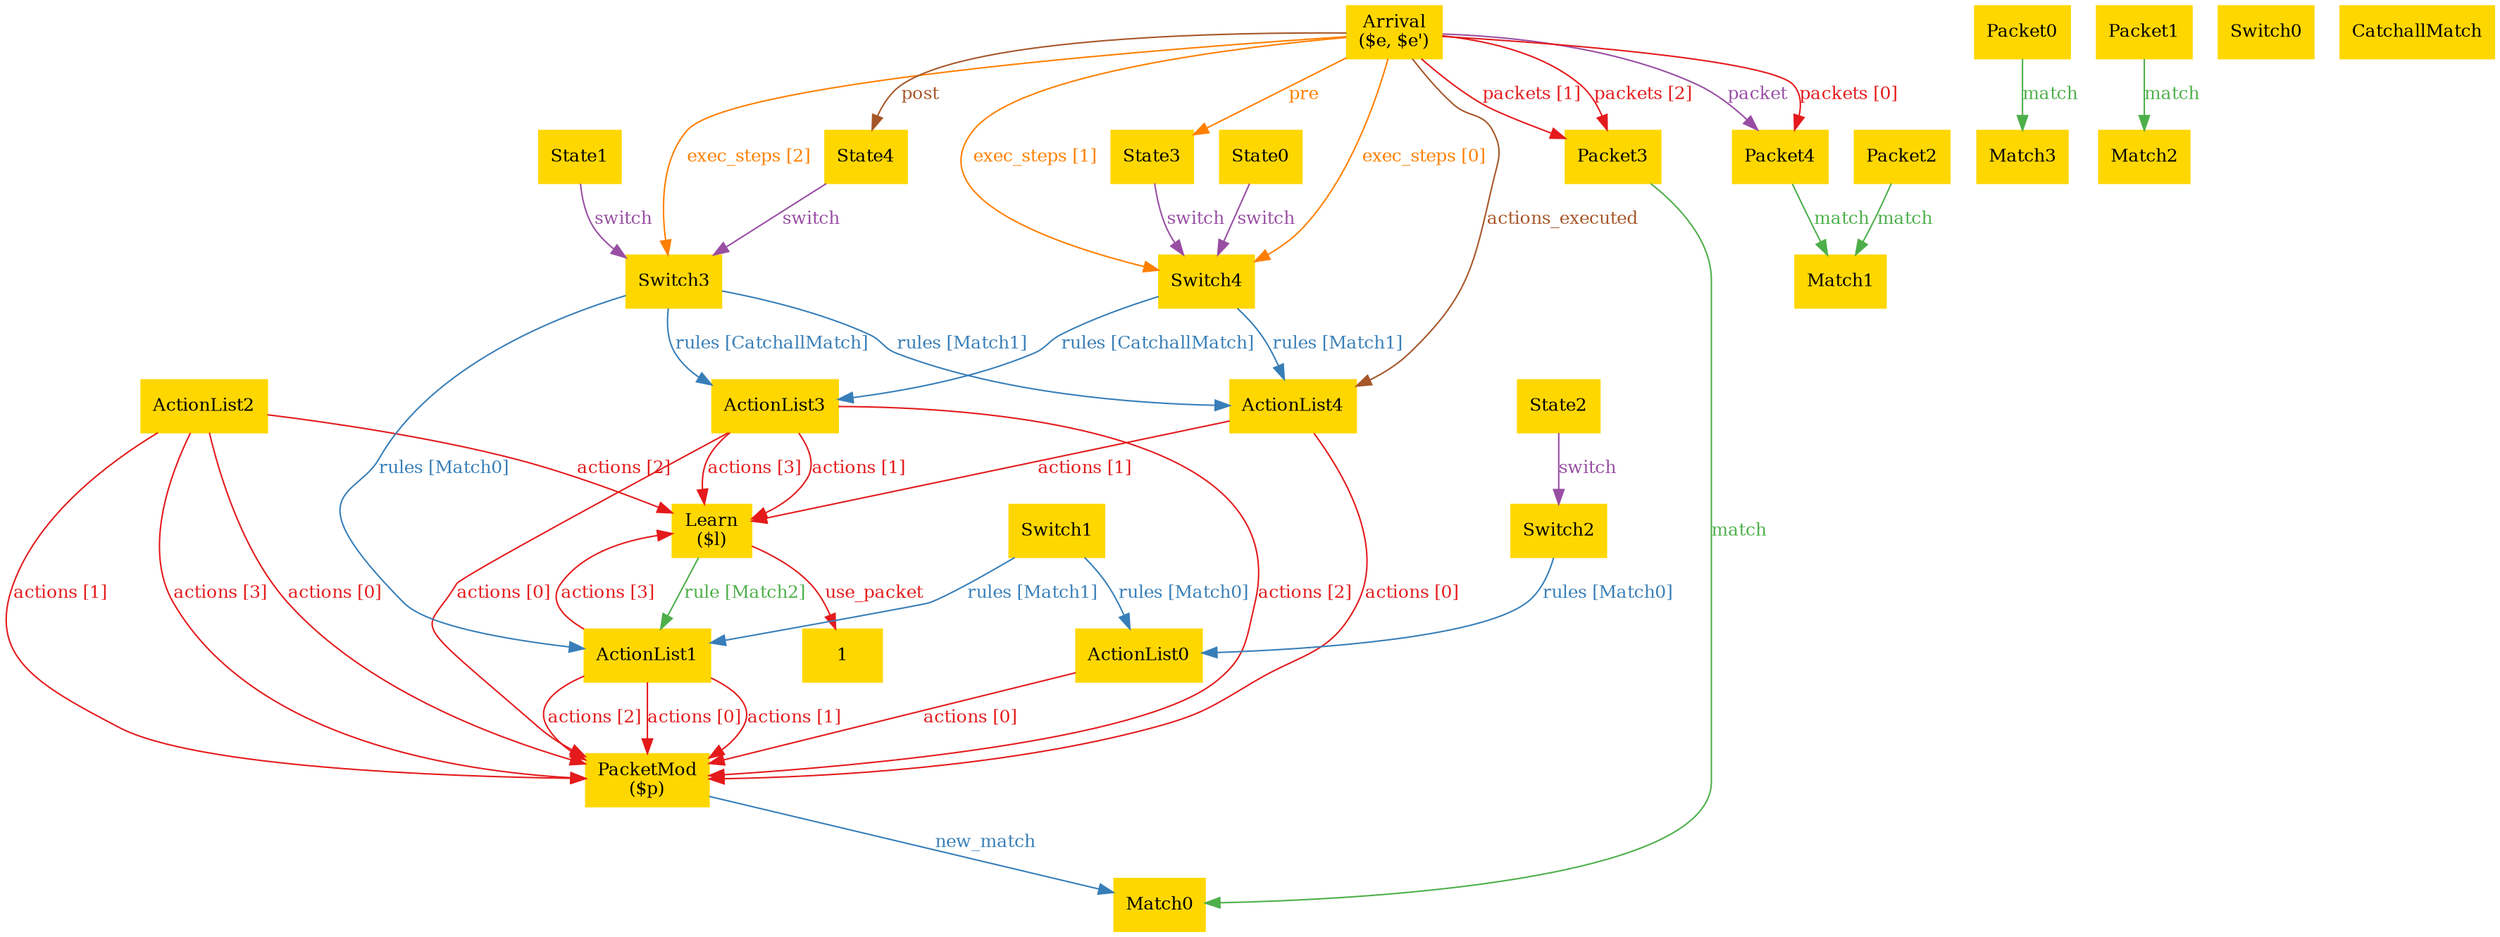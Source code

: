 digraph "graph" {
graph [fontsize=12]
node [fontsize=12]
edge [fontsize=12]
rankdir=TB;
"N5" -> "N4" [uuid = "<ActionList0, 0, PacketMod>", color = "#e41a1c", fontcolor = "#e41a1c", style = "solid", label = "actions [0]", dir = "forward", weight = "1"]
"N16" -> "N4" [uuid = "<ActionList1, 0, PacketMod>", color = "#e41a1c", fontcolor = "#e41a1c", style = "solid", label = "actions [0]", dir = "forward", weight = "1"]
"N16" -> "N4" [uuid = "<ActionList1, 1, PacketMod>", color = "#e41a1c", fontcolor = "#e41a1c", style = "solid", label = "actions [1]", dir = "forward", weight = "1"]
"N16" -> "N4" [uuid = "<ActionList1, 2, PacketMod>", color = "#e41a1c", fontcolor = "#e41a1c", style = "solid", label = "actions [2]", dir = "forward", weight = "1"]
"N17" -> "N16" [uuid = "<ActionList1, 3, Learn>", color = "#e41a1c", fontcolor = "#e41a1c", style = "solid", label = "actions [3]", dir = "back", weight = "1"]
"N18" -> "N4" [uuid = "<ActionList2, 0, PacketMod>", color = "#e41a1c", fontcolor = "#e41a1c", style = "solid", label = "actions [0]", dir = "forward", weight = "1"]
"N18" -> "N4" [uuid = "<ActionList2, 1, PacketMod>", color = "#e41a1c", fontcolor = "#e41a1c", style = "solid", label = "actions [1]", dir = "forward", weight = "1"]
"N18" -> "N17" [uuid = "<ActionList2, 2, Learn>", color = "#e41a1c", fontcolor = "#e41a1c", style = "solid", label = "actions [2]", dir = "forward", weight = "1"]
"N18" -> "N4" [uuid = "<ActionList2, 3, PacketMod>", color = "#e41a1c", fontcolor = "#e41a1c", style = "solid", label = "actions [3]", dir = "forward", weight = "1"]
"N19" -> "N4" [uuid = "<ActionList3, 0, PacketMod>", color = "#e41a1c", fontcolor = "#e41a1c", style = "solid", label = "actions [0]", dir = "forward", weight = "1"]
"N19" -> "N17" [uuid = "<ActionList3, 1, Learn>", color = "#e41a1c", fontcolor = "#e41a1c", style = "solid", label = "actions [1]", dir = "forward", weight = "1"]
"N19" -> "N4" [uuid = "<ActionList3, 2, PacketMod>", color = "#e41a1c", fontcolor = "#e41a1c", style = "solid", label = "actions [2]", dir = "forward", weight = "1"]
"N19" -> "N17" [uuid = "<ActionList3, 3, Learn>", color = "#e41a1c", fontcolor = "#e41a1c", style = "solid", label = "actions [3]", dir = "forward", weight = "1"]
"N20" -> "N4" [uuid = "<ActionList4, 0, PacketMod>", color = "#e41a1c", fontcolor = "#e41a1c", style = "solid", label = "actions [0]", dir = "forward", weight = "1"]
"N20" -> "N17" [uuid = "<ActionList4, 1, Learn>", color = "#e41a1c", fontcolor = "#e41a1c", style = "solid", label = "actions [1]", dir = "forward", weight = "1"]
"N25" -> "N20" [uuid = "<Arrival, ActionList4>", color = "#a65628", fontcolor = "#a65628", style = "solid", label = "actions_executed", dir = "forward", weight = "1"]
"N25" -> "N23" [uuid = "<Arrival, 0, Switch4>", color = "#ff7f00", fontcolor = "#ff7f00", style = "solid", label = "exec_steps [0]", dir = "forward", weight = "1"]
"N25" -> "N23" [uuid = "<Arrival, 1, Switch4>", color = "#ff7f00", fontcolor = "#ff7f00", style = "solid", label = "exec_steps [1]", dir = "forward", weight = "1"]
"N25" -> "N21" [uuid = "<Arrival, 2, Switch3>", color = "#ff7f00", fontcolor = "#ff7f00", style = "solid", label = "exec_steps [2]", dir = "forward", weight = "1"]
"N15" -> "N14" [uuid = "<Packet0, Match3>", color = "#4daf4a", fontcolor = "#4daf4a", style = "solid", label = "match", dir = "forward", weight = "1"]
"N13" -> "N12" [uuid = "<Packet1, Match2>", color = "#4daf4a", fontcolor = "#4daf4a", style = "solid", label = "match", dir = "forward", weight = "1"]
"N11" -> "N9" [uuid = "<Packet2, Match1>", color = "#4daf4a", fontcolor = "#4daf4a", style = "solid", label = "match", dir = "forward", weight = "1"]
"N8" -> "N3" [uuid = "<Packet3, Match0>", color = "#4daf4a", fontcolor = "#4daf4a", style = "solid", label = "match", dir = "forward", weight = "1"]
"N10" -> "N9" [uuid = "<Packet4, Match1>", color = "#4daf4a", fontcolor = "#4daf4a", style = "solid", label = "match", dir = "forward", weight = "1"]
"N4" -> "N3" [uuid = "<PacketMod, Match0>", color = "#377eb8", fontcolor = "#377eb8", style = "solid", label = "new_match", dir = "forward", weight = "1"]
"N25" -> "N10" [uuid = "<Arrival, Packet4>", color = "#984ea3", fontcolor = "#984ea3", style = "solid", label = "packet", dir = "forward", weight = "1"]
"N25" -> "N10" [uuid = "<Arrival, 0, Packet4>", color = "#e41a1c", fontcolor = "#e41a1c", style = "solid", label = "packets [0]", dir = "forward", weight = "1"]
"N25" -> "N8" [uuid = "<Arrival, 1, Packet3>", color = "#e41a1c", fontcolor = "#e41a1c", style = "solid", label = "packets [1]", dir = "forward", weight = "1"]
"N25" -> "N8" [uuid = "<Arrival, 2, Packet3>", color = "#e41a1c", fontcolor = "#e41a1c", style = "solid", label = "packets [2]", dir = "forward", weight = "1"]
"N25" -> "N22" [uuid = "<Arrival, State4>", color = "#a65628", fontcolor = "#a65628", style = "solid", label = "post", dir = "forward", weight = "1"]
"N25" -> "N24" [uuid = "<Arrival, State3>", color = "#ff7f00", fontcolor = "#ff7f00", style = "solid", label = "pre", dir = "forward", weight = "1"]
"N17" -> "N16" [uuid = "<Learn, Match2, ActionList1>", color = "#4daf4a", fontcolor = "#4daf4a", style = "solid", label = "rule [Match2]", dir = "forward", weight = "1"]
"N26" -> "N5" [uuid = "<Switch1, Match0, ActionList0>", color = "#377eb8", fontcolor = "#377eb8", style = "solid", label = "rules [Match0]", dir = "forward", weight = "1"]
"N26" -> "N16" [uuid = "<Switch1, Match1, ActionList1>", color = "#377eb8", fontcolor = "#377eb8", style = "solid", label = "rules [Match1]", dir = "forward", weight = "1"]
"N6" -> "N5" [uuid = "<Switch2, Match0, ActionList0>", color = "#377eb8", fontcolor = "#377eb8", style = "solid", label = "rules [Match0]", dir = "forward", weight = "1"]
"N21" -> "N19" [uuid = "<Switch3, CatchallMatch, ActionList3>", color = "#377eb8", fontcolor = "#377eb8", style = "solid", label = "rules [CatchallMatch]", dir = "forward", weight = "1"]
"N21" -> "N16" [uuid = "<Switch3, Match0, ActionList1>", color = "#377eb8", fontcolor = "#377eb8", style = "solid", label = "rules [Match0]", dir = "forward", weight = "1"]
"N21" -> "N20" [uuid = "<Switch3, Match1, ActionList4>", color = "#377eb8", fontcolor = "#377eb8", style = "solid", label = "rules [Match1]", dir = "forward", weight = "1"]
"N23" -> "N19" [uuid = "<Switch4, CatchallMatch, ActionList3>", color = "#377eb8", fontcolor = "#377eb8", style = "solid", label = "rules [CatchallMatch]", dir = "forward", weight = "1"]
"N23" -> "N20" [uuid = "<Switch4, Match1, ActionList4>", color = "#377eb8", fontcolor = "#377eb8", style = "solid", label = "rules [Match1]", dir = "forward", weight = "1"]
"N27" -> "N23" [uuid = "<State0, Switch4>", color = "#984ea3", fontcolor = "#984ea3", style = "solid", label = "switch", dir = "forward", weight = "1"]
"N28" -> "N21" [uuid = "<State1, Switch3>", color = "#984ea3", fontcolor = "#984ea3", style = "solid", label = "switch", dir = "forward", weight = "1"]
"N7" -> "N6" [uuid = "<State2, Switch2>", color = "#984ea3", fontcolor = "#984ea3", style = "solid", label = "switch", dir = "forward", weight = "1"]
"N24" -> "N23" [uuid = "<State3, Switch4>", color = "#984ea3", fontcolor = "#984ea3", style = "solid", label = "switch", dir = "forward", weight = "1"]
"N22" -> "N21" [uuid = "<State4, Switch3>", color = "#984ea3", fontcolor = "#984ea3", style = "solid", label = "switch", dir = "forward", weight = "1"]
"N17" -> "N2" [uuid = "<Learn, 1>", color = "#e41a1c", fontcolor = "#e41a1c", style = "solid", label = "use_packet", dir = "forward", weight = "1"]
"N0" [uuid="Switch0", label="Switch0", color="#ffd700", fontcolor = "#000000", shape = "box", style = "filled, solid"]
"N1" [uuid="CatchallMatch", label="CatchallMatch", color="#ffd700", fontcolor = "#000000", shape = "box", style = "filled, solid"]
"N2" [uuid="1", label="1", color="#ffd700", fontcolor = "#000000", shape = "box", style = "filled, solid"]
"N3" [uuid="Match0", label="Match0", color="#ffd700", fontcolor = "#000000", shape = "box", style = "filled, solid"]
"N4" [uuid="PacketMod", label="PacketMod\n($p)", color="#ffd700", fontcolor = "#000000", shape = "box", style = "filled, solid"]
"N5" [uuid="ActionList0", label="ActionList0", color="#ffd700", fontcolor = "#000000", shape = "box", style = "filled, solid"]
"N6" [uuid="Switch2", label="Switch2", color="#ffd700", fontcolor = "#000000", shape = "box", style = "filled, solid"]
"N7" [uuid="State2", label="State2", color="#ffd700", fontcolor = "#000000", shape = "box", style = "filled, solid"]
"N8" [uuid="Packet3", label="Packet3", color="#ffd700", fontcolor = "#000000", shape = "box", style = "filled, solid"]
"N9" [uuid="Match1", label="Match1", color="#ffd700", fontcolor = "#000000", shape = "box", style = "filled, solid"]
"N10" [uuid="Packet4", label="Packet4", color="#ffd700", fontcolor = "#000000", shape = "box", style = "filled, solid"]
"N11" [uuid="Packet2", label="Packet2", color="#ffd700", fontcolor = "#000000", shape = "box", style = "filled, solid"]
"N12" [uuid="Match2", label="Match2", color="#ffd700", fontcolor = "#000000", shape = "box", style = "filled, solid"]
"N13" [uuid="Packet1", label="Packet1", color="#ffd700", fontcolor = "#000000", shape = "box", style = "filled, solid"]
"N14" [uuid="Match3", label="Match3", color="#ffd700", fontcolor = "#000000", shape = "box", style = "filled, solid"]
"N15" [uuid="Packet0", label="Packet0", color="#ffd700", fontcolor = "#000000", shape = "box", style = "filled, solid"]
"N16" [uuid="ActionList1", label="ActionList1", color="#ffd700", fontcolor = "#000000", shape = "box", style = "filled, solid"]
"N17" [uuid="Learn", label="Learn\n($l)", color="#ffd700", fontcolor = "#000000", shape = "box", style = "filled, solid"]
"N18" [uuid="ActionList2", label="ActionList2", color="#ffd700", fontcolor = "#000000", shape = "box", style = "filled, solid"]
"N19" [uuid="ActionList3", label="ActionList3", color="#ffd700", fontcolor = "#000000", shape = "box", style = "filled, solid"]
"N20" [uuid="ActionList4", label="ActionList4", color="#ffd700", fontcolor = "#000000", shape = "box", style = "filled, solid"]
"N21" [uuid="Switch3", label="Switch3", color="#ffd700", fontcolor = "#000000", shape = "box", style = "filled, solid"]
"N22" [uuid="State4", label="State4", color="#ffd700", fontcolor = "#000000", shape = "box", style = "filled, solid"]
"N23" [uuid="Switch4", label="Switch4", color="#ffd700", fontcolor = "#000000", shape = "box", style = "filled, solid"]
"N24" [uuid="State3", label="State3", color="#ffd700", fontcolor = "#000000", shape = "box", style = "filled, solid"]
"N25" [uuid="Arrival", label="Arrival\n($e, $e')", color="#ffd700", fontcolor = "#000000", shape = "box", style = "filled, solid"]
"N26" [uuid="Switch1", label="Switch1", color="#ffd700", fontcolor = "#000000", shape = "box", style = "filled, solid"]
"N27" [uuid="State0", label="State0", color="#ffd700", fontcolor = "#000000", shape = "box", style = "filled, solid"]
"N28" [uuid="State1", label="State1", color="#ffd700", fontcolor = "#000000", shape = "box", style = "filled, solid"]
}
